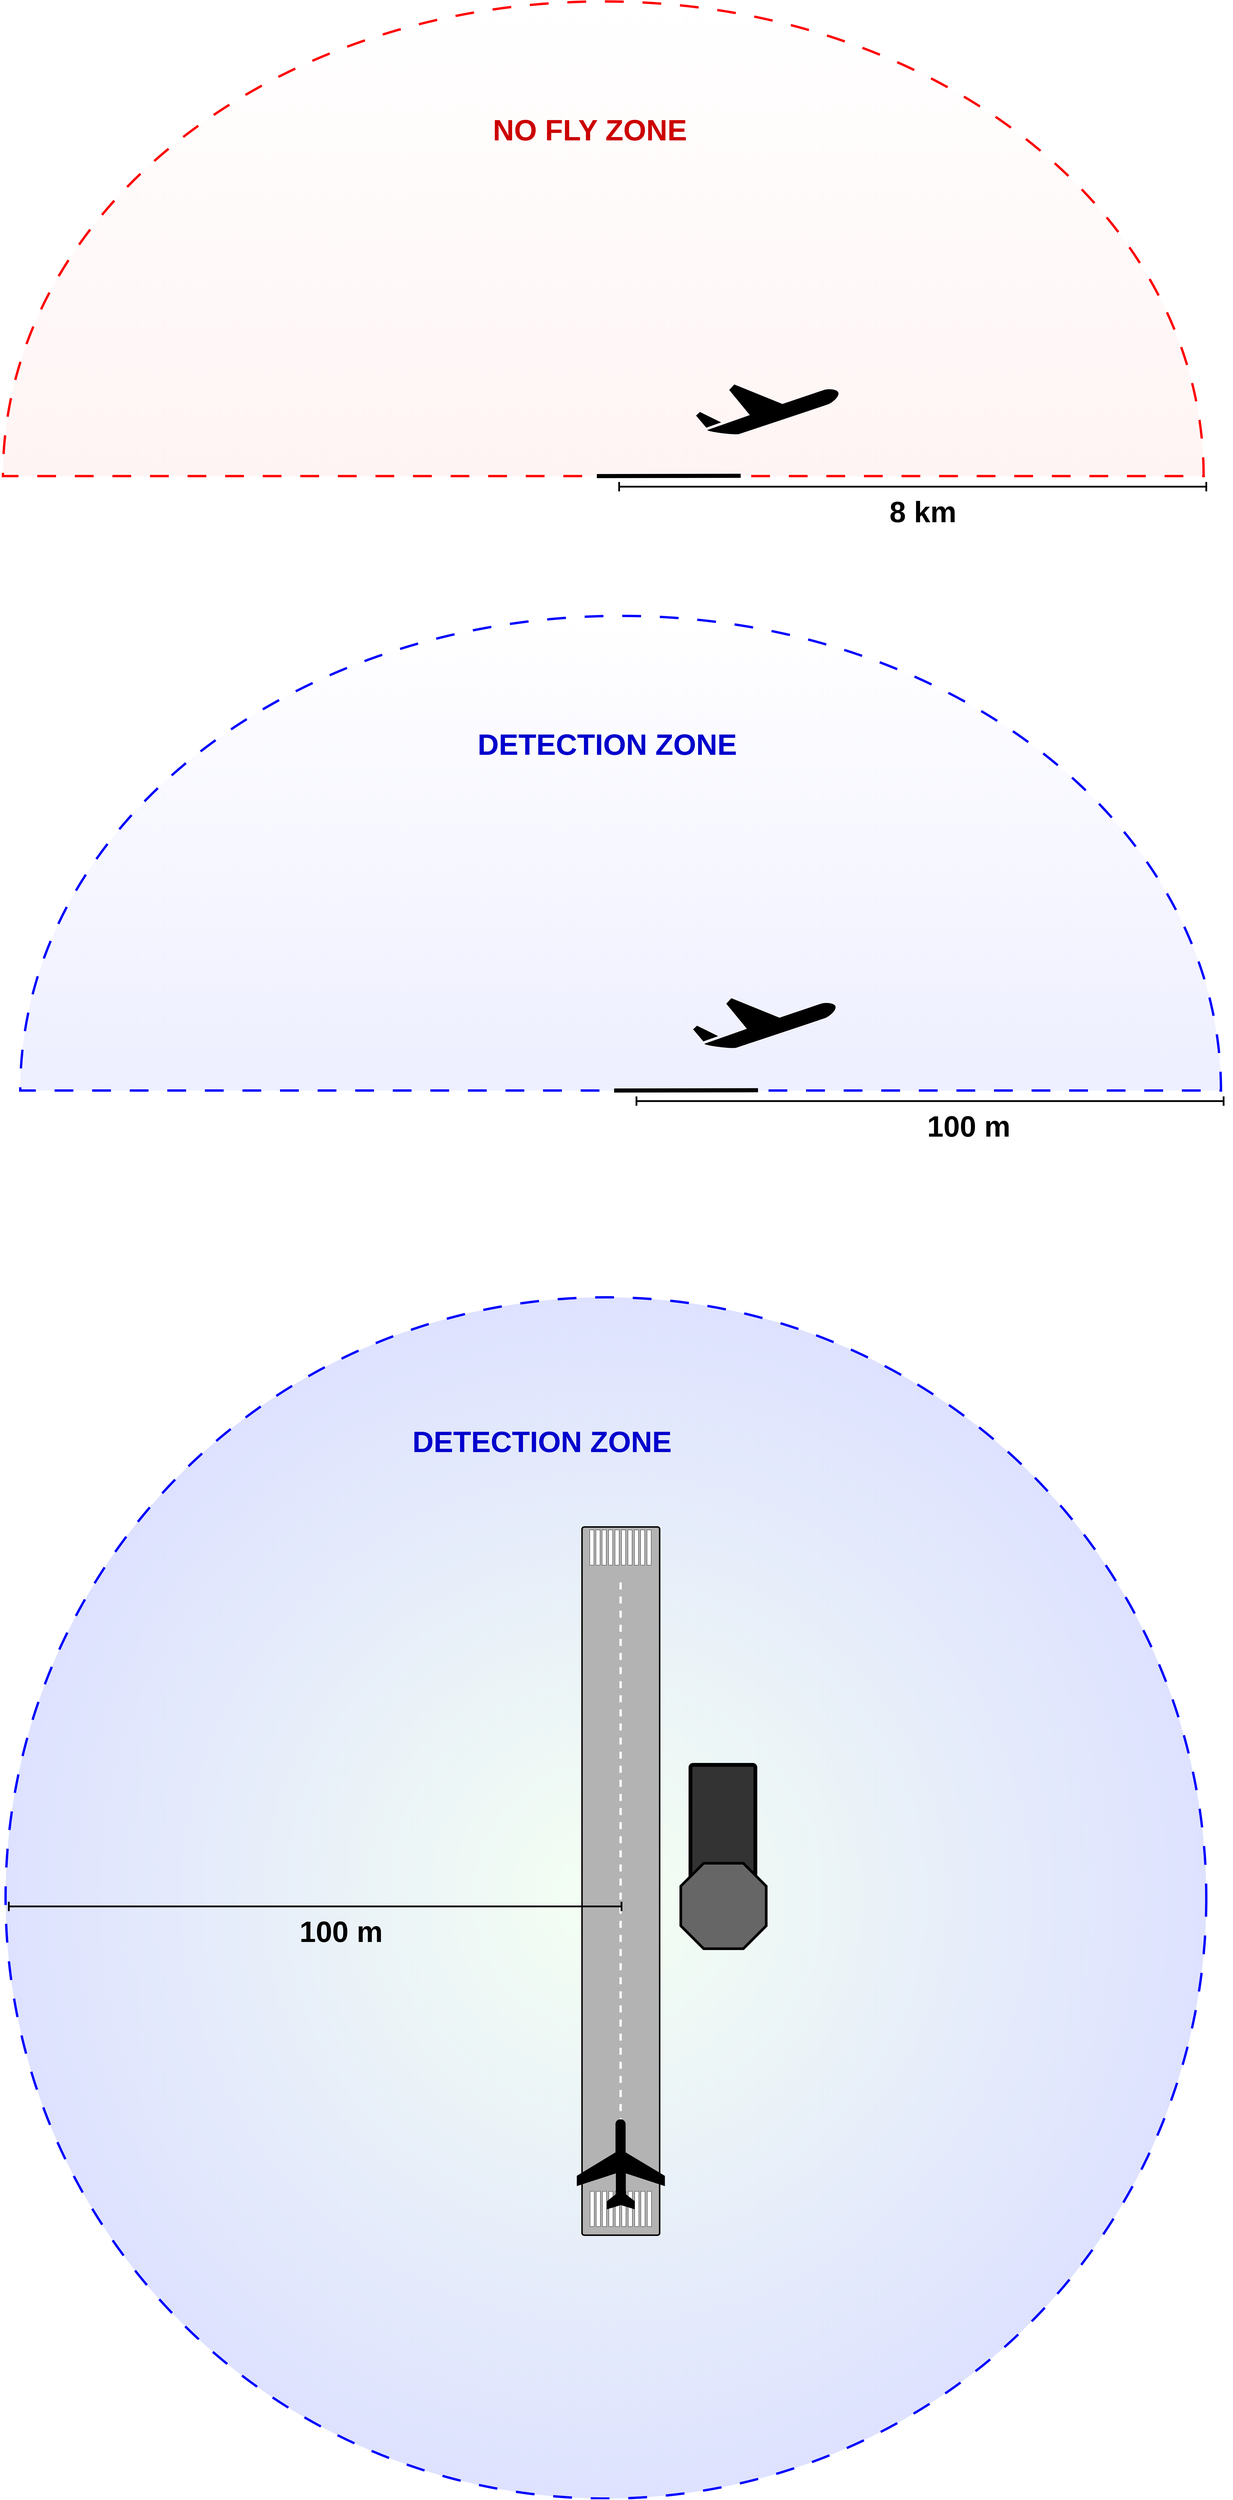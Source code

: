 <mxfile version="26.0.9">
  <diagram name="Page-1" id="xaa7IMA2QeJfSdMatxdD">
    <mxGraphModel dx="8700" dy="5353" grid="0" gridSize="10" guides="1" tooltips="1" connect="1" arrows="1" fold="1" page="1" pageScale="1" pageWidth="850" pageHeight="1100" math="0" shadow="0">
      <root>
        <mxCell id="0" />
        <mxCell id="1" parent="0" />
        <mxCell id="PBFZtd4Mu3zHlJroNkUt-20" value="" style="ellipse;whiteSpace=wrap;html=1;aspect=fixed;gradientColor=#DEE2FF;gradientDirection=radial;fillColor=#F4FFF2;dashed=1;dashPattern=8 8;strokeWidth=8;strokeColor=#0000FF;" vertex="1" parent="1">
          <mxGeometry x="-1380" y="3440" width="4090" height="4090" as="geometry" />
        </mxCell>
        <mxCell id="PBFZtd4Mu3zHlJroNkUt-12" value="" style="verticalLabelPosition=bottom;verticalAlign=top;html=1;shape=mxgraph.basic.half_circle;rotation=-180;fillColor=default;strokeWidth=8;dashed=1;strokeColor=light-dark(#ff0000, #ededed);gradientColor=#FFF4F4;gradientDirection=north;dashPattern=8 8;" vertex="1" parent="1">
          <mxGeometry x="-1389" y="-972" width="4090" height="1616" as="geometry" />
        </mxCell>
        <mxCell id="PBFZtd4Mu3zHlJroNkUt-4" value="" style="shape=image;verticalLabelPosition=bottom;labelBackgroundColor=default;verticalAlign=top;aspect=fixed;imageAspect=0;image=https://cdn-icons-png.freepik.com/512/89/89039.png;" vertex="1" parent="1">
          <mxGeometry x="150" y="160" width="512" height="512" as="geometry" />
        </mxCell>
        <mxCell id="PBFZtd4Mu3zHlJroNkUt-7" value="" style="endArrow=none;html=1;rounded=0;entryX=0.184;entryY=0.675;entryDx=0;entryDy=0;entryPerimeter=0;strokeWidth=14;" edge="1" parent="1">
          <mxGeometry width="50" height="50" relative="1" as="geometry">
            <mxPoint x="634" y="644" as="sourcePoint" />
            <mxPoint x="1124" y="643" as="targetPoint" />
          </mxGeometry>
        </mxCell>
        <mxCell id="PBFZtd4Mu3zHlJroNkUt-11" value="" style="shape=image;verticalLabelPosition=bottom;labelBackgroundColor=default;verticalAlign=top;aspect=fixed;imageAspect=0;image=https://static.thenounproject.com/png/375028-200.png;" vertex="1" parent="1">
          <mxGeometry x="1930" y="-90" width="200" height="200" as="geometry" />
        </mxCell>
        <mxCell id="PBFZtd4Mu3zHlJroNkUt-13" value="" style="endArrow=baseDash;html=1;rounded=0;strokeWidth=6;startArrow=baseDash;startFill=0;endFill=0;endSize=25;startSize=25;" edge="1" parent="1">
          <mxGeometry width="50" height="50" relative="1" as="geometry">
            <mxPoint x="2710" y="680" as="sourcePoint" />
            <mxPoint x="710" y="680" as="targetPoint" />
          </mxGeometry>
        </mxCell>
        <mxCell id="PBFZtd4Mu3zHlJroNkUt-16" value="NO FLY ZONE" style="text;html=1;align=center;verticalAlign=middle;resizable=0;points=[];autosize=1;strokeColor=none;fillColor=none;fontSize=100;fontColor=#CC0000;fontStyle=1" vertex="1" parent="1">
          <mxGeometry x="270" y="-600" width="680" height="130" as="geometry" />
        </mxCell>
        <mxCell id="PBFZtd4Mu3zHlJroNkUt-19" value="8 km" style="text;html=1;align=center;verticalAlign=middle;whiteSpace=wrap;rounded=0;fontSize=100;fontStyle=1" vertex="1" parent="1">
          <mxGeometry x="1630" y="710" width="230" height="110" as="geometry" />
        </mxCell>
        <mxCell id="PBFZtd4Mu3zHlJroNkUt-23" value="" style="verticalLabelPosition=bottom;verticalAlign=top;html=1;shape=mxgraph.basic.half_circle;rotation=-180;fillColor=default;strokeWidth=8;dashed=1;strokeColor=light-dark(#0000FF,#EDEDED);gradientColor=#EEEFFF;gradientDirection=north;dashPattern=8 8;" vertex="1" parent="1">
          <mxGeometry x="-1330" y="1120" width="4090" height="1616" as="geometry" />
        </mxCell>
        <mxCell id="PBFZtd4Mu3zHlJroNkUt-24" value="" style="shape=image;verticalLabelPosition=bottom;labelBackgroundColor=default;verticalAlign=top;aspect=fixed;imageAspect=0;image=https://cdn-icons-png.freepik.com/512/89/89039.png;" vertex="1" parent="1">
          <mxGeometry x="209" y="2252.0" width="512" height="512" as="geometry" />
        </mxCell>
        <mxCell id="PBFZtd4Mu3zHlJroNkUt-26" value="" style="endArrow=none;html=1;rounded=0;entryX=0.184;entryY=0.675;entryDx=0;entryDy=0;entryPerimeter=0;strokeWidth=14;" edge="1" parent="1">
          <mxGeometry width="50" height="50" relative="1" as="geometry">
            <mxPoint x="693" y="2736.0" as="sourcePoint" />
            <mxPoint x="1183" y="2735.0" as="targetPoint" />
          </mxGeometry>
        </mxCell>
        <mxCell id="PBFZtd4Mu3zHlJroNkUt-27" value="" style="shape=image;verticalLabelPosition=bottom;labelBackgroundColor=default;verticalAlign=top;aspect=fixed;imageAspect=0;image=https://static.thenounproject.com/png/375028-200.png;" vertex="1" parent="1">
          <mxGeometry x="1713" y="1950.23" width="200" height="200" as="geometry" />
        </mxCell>
        <mxCell id="PBFZtd4Mu3zHlJroNkUt-28" value="" style="endArrow=baseDash;html=1;rounded=0;strokeWidth=6;startArrow=baseDash;startFill=0;endFill=0;endSize=25;startSize=25;" edge="1" parent="1">
          <mxGeometry width="50" height="50" relative="1" as="geometry">
            <mxPoint x="2769" y="2772.0" as="sourcePoint" />
            <mxPoint x="769" y="2772.0" as="targetPoint" />
          </mxGeometry>
        </mxCell>
        <mxCell id="PBFZtd4Mu3zHlJroNkUt-30" value="DETECTION ZONE" style="text;html=1;align=center;verticalAlign=middle;resizable=0;points=[];autosize=1;strokeColor=none;fillColor=none;fontSize=100;fontColor=#0000CC;fontStyle=1" vertex="1" parent="1">
          <mxGeometry x="214" y="1492" width="910" height="130" as="geometry" />
        </mxCell>
        <mxCell id="PBFZtd4Mu3zHlJroNkUt-33" value="100 m" style="text;html=1;align=center;verticalAlign=middle;whiteSpace=wrap;rounded=0;fontSize=100;fontStyle=1" vertex="1" parent="1">
          <mxGeometry x="1689" y="2802.0" width="424" height="110" as="geometry" />
        </mxCell>
        <mxCell id="PBFZtd4Mu3zHlJroNkUt-40" value="" style="shape=image;verticalLabelPosition=bottom;labelBackgroundColor=default;verticalAlign=top;aspect=fixed;imageAspect=0;image=https://www.pngkey.com/png/full/538-5387356_multicopters-drone-icon-free-download.png;" vertex="1" parent="1">
          <mxGeometry x="1578" y="4215" width="116" height="116" as="geometry" />
        </mxCell>
        <mxCell id="PBFZtd4Mu3zHlJroNkUt-55" value="" style="shape=mxgraph.signs.transportation.airplane_1;html=1;pointerEvents=1;fillColor=#000000;strokeColor=none;verticalLabelPosition=bottom;verticalAlign=top;align=center;" vertex="1" parent="1">
          <mxGeometry x="962" y="2421.63" width="488.6" height="172.74" as="geometry" />
        </mxCell>
        <mxCell id="PBFZtd4Mu3zHlJroNkUt-56" value="" style="shape=mxgraph.signs.transportation.airplane_1;html=1;pointerEvents=1;fillColor=#000000;strokeColor=none;verticalLabelPosition=bottom;verticalAlign=top;align=center;" vertex="1" parent="1">
          <mxGeometry x="972" y="332" width="488.6" height="172.74" as="geometry" />
        </mxCell>
        <mxCell id="PBFZtd4Mu3zHlJroNkUt-46" value="" style="rounded=1;whiteSpace=wrap;html=1;rotation=90;arcSize=3;fillColor=#B3B3B3;strokeWidth=5;" vertex="1" parent="1">
          <mxGeometry x="-489.92" y="5295.46" width="2411.4" height="264.45" as="geometry" />
        </mxCell>
        <mxCell id="PBFZtd4Mu3zHlJroNkUt-62" value="" style="shape=image;verticalLabelPosition=bottom;labelBackgroundColor=default;verticalAlign=top;aspect=fixed;imageAspect=0;image=https://static.thenounproject.com/png/31333-200.png;rotation=90;clipPath=inset(10% 57% 16% 2%);" vertex="1" parent="1">
          <mxGeometry x="1568" y="3971" width="156.797" height="283" as="geometry" />
        </mxCell>
        <mxCell id="PBFZtd4Mu3zHlJroNkUt-48" value="" style="endArrow=none;html=1;rounded=0;strokeColor=#FFFFFF;strokeWidth=8;dashed=1;" edge="1" parent="1">
          <mxGeometry width="50" height="50" relative="1" as="geometry">
            <mxPoint x="715" y="6451" as="sourcePoint" />
            <mxPoint x="715" y="4402" as="targetPoint" />
          </mxGeometry>
        </mxCell>
        <mxCell id="PBFZtd4Mu3zHlJroNkUt-58" value="" style="rounded=1;whiteSpace=wrap;html=1;fillColor=#333333;arcSize=4;strokeWidth=13;" vertex="1" parent="1">
          <mxGeometry x="953" y="5032" width="221" height="492" as="geometry" />
        </mxCell>
        <mxCell id="PBFZtd4Mu3zHlJroNkUt-50" value="" style="whiteSpace=wrap;html=1;shape=mxgraph.basic.octagon2;align=center;verticalAlign=middle;dx=39;fillColor=#666666;strokeColor=#000000;strokeWidth=9;" vertex="1" parent="1">
          <mxGeometry x="920" y="5367" width="291" height="291" as="geometry" />
        </mxCell>
        <mxCell id="PBFZtd4Mu3zHlJroNkUt-65" value="" style="shape=image;verticalLabelPosition=bottom;labelBackgroundColor=default;verticalAlign=top;aspect=fixed;imageAspect=0;image=https://static.thenounproject.com/png/31333-200.png;rotation=-90;clipPath=inset(10% 57% 16% 2%);" vertex="1" parent="1">
          <mxGeometry x="1547" y="4292" width="156.797" height="283" as="geometry" />
        </mxCell>
        <mxCell id="PBFZtd4Mu3zHlJroNkUt-66" value="" style="shape=image;verticalLabelPosition=bottom;labelBackgroundColor=default;verticalAlign=top;aspect=fixed;imageAspect=0;image=https://static.thenounproject.com/png/31333-200.png;rotation=-180;clipPath=inset(10% 57% 16% 2%);" vertex="1" parent="1">
          <mxGeometry x="1732" y="4147" width="156.797" height="283" as="geometry" />
        </mxCell>
        <mxCell id="PBFZtd4Mu3zHlJroNkUt-67" value="" style="shape=image;verticalLabelPosition=bottom;labelBackgroundColor=default;verticalAlign=top;aspect=fixed;imageAspect=0;image=https://static.thenounproject.com/png/31333-200.png;rotation=0;clipPath=inset(10% 57% 16% 2%);" vertex="1" parent="1">
          <mxGeometry x="1385" y="4119" width="156.797" height="283" as="geometry" />
        </mxCell>
        <mxCell id="PBFZtd4Mu3zHlJroNkUt-86" value="" style="group" vertex="1" connectable="0" parent="1">
          <mxGeometry x="610" y="4232" width="209" height="120" as="geometry" />
        </mxCell>
        <mxCell id="PBFZtd4Mu3zHlJroNkUt-68" value="" style="rounded=0;whiteSpace=wrap;html=1;rotation=90;" vertex="1" parent="PBFZtd4Mu3zHlJroNkUt-86">
          <mxGeometry x="-53" y="53" width="120" height="14" as="geometry" />
        </mxCell>
        <mxCell id="PBFZtd4Mu3zHlJroNkUt-69" value="" style="rounded=0;whiteSpace=wrap;html=1;rotation=90;" vertex="1" parent="PBFZtd4Mu3zHlJroNkUt-86">
          <mxGeometry x="-32" y="53" width="120" height="14" as="geometry" />
        </mxCell>
        <mxCell id="PBFZtd4Mu3zHlJroNkUt-75" value="" style="rounded=0;whiteSpace=wrap;html=1;rotation=90;" vertex="1" parent="PBFZtd4Mu3zHlJroNkUt-86">
          <mxGeometry x="-11" y="53" width="120" height="14" as="geometry" />
        </mxCell>
        <mxCell id="PBFZtd4Mu3zHlJroNkUt-76" value="" style="rounded=0;whiteSpace=wrap;html=1;rotation=90;" vertex="1" parent="PBFZtd4Mu3zHlJroNkUt-86">
          <mxGeometry x="11" y="53" width="120" height="14" as="geometry" />
        </mxCell>
        <mxCell id="PBFZtd4Mu3zHlJroNkUt-77" value="" style="rounded=0;whiteSpace=wrap;html=1;rotation=90;" vertex="1" parent="PBFZtd4Mu3zHlJroNkUt-86">
          <mxGeometry x="33" y="53" width="120" height="14" as="geometry" />
        </mxCell>
        <mxCell id="PBFZtd4Mu3zHlJroNkUt-78" value="" style="rounded=0;whiteSpace=wrap;html=1;rotation=90;" vertex="1" parent="PBFZtd4Mu3zHlJroNkUt-86">
          <mxGeometry x="55" y="53" width="120" height="14" as="geometry" />
        </mxCell>
        <mxCell id="PBFZtd4Mu3zHlJroNkUt-79" value="" style="rounded=0;whiteSpace=wrap;html=1;rotation=90;" vertex="1" parent="PBFZtd4Mu3zHlJroNkUt-86">
          <mxGeometry x="77" y="53" width="120" height="14" as="geometry" />
        </mxCell>
        <mxCell id="PBFZtd4Mu3zHlJroNkUt-80" value="" style="rounded=0;whiteSpace=wrap;html=1;rotation=90;" vertex="1" parent="PBFZtd4Mu3zHlJroNkUt-86">
          <mxGeometry x="99" y="53" width="120" height="14" as="geometry" />
        </mxCell>
        <mxCell id="PBFZtd4Mu3zHlJroNkUt-82" value="" style="rounded=0;whiteSpace=wrap;html=1;rotation=90;" vertex="1" parent="PBFZtd4Mu3zHlJroNkUt-86">
          <mxGeometry x="120" y="53" width="120" height="14" as="geometry" />
        </mxCell>
        <mxCell id="PBFZtd4Mu3zHlJroNkUt-83" value="" style="rounded=0;whiteSpace=wrap;html=1;rotation=90;" vertex="1" parent="PBFZtd4Mu3zHlJroNkUt-86">
          <mxGeometry x="142" y="53" width="120" height="14" as="geometry" />
        </mxCell>
        <mxCell id="PBFZtd4Mu3zHlJroNkUt-87" value="" style="group" vertex="1" connectable="0" parent="1">
          <mxGeometry x="611" y="6484" width="209" height="120" as="geometry" />
        </mxCell>
        <mxCell id="PBFZtd4Mu3zHlJroNkUt-88" value="" style="rounded=0;whiteSpace=wrap;html=1;rotation=90;" vertex="1" parent="PBFZtd4Mu3zHlJroNkUt-87">
          <mxGeometry x="-53" y="53" width="120" height="14" as="geometry" />
        </mxCell>
        <mxCell id="PBFZtd4Mu3zHlJroNkUt-89" value="" style="rounded=0;whiteSpace=wrap;html=1;rotation=90;" vertex="1" parent="PBFZtd4Mu3zHlJroNkUt-87">
          <mxGeometry x="-32" y="53" width="120" height="14" as="geometry" />
        </mxCell>
        <mxCell id="PBFZtd4Mu3zHlJroNkUt-90" value="" style="rounded=0;whiteSpace=wrap;html=1;rotation=90;" vertex="1" parent="PBFZtd4Mu3zHlJroNkUt-87">
          <mxGeometry x="-11" y="53" width="120" height="14" as="geometry" />
        </mxCell>
        <mxCell id="PBFZtd4Mu3zHlJroNkUt-91" value="" style="rounded=0;whiteSpace=wrap;html=1;rotation=90;" vertex="1" parent="PBFZtd4Mu3zHlJroNkUt-87">
          <mxGeometry x="11" y="53" width="120" height="14" as="geometry" />
        </mxCell>
        <mxCell id="PBFZtd4Mu3zHlJroNkUt-92" value="" style="rounded=0;whiteSpace=wrap;html=1;rotation=90;" vertex="1" parent="PBFZtd4Mu3zHlJroNkUt-87">
          <mxGeometry x="33" y="53" width="120" height="14" as="geometry" />
        </mxCell>
        <mxCell id="PBFZtd4Mu3zHlJroNkUt-93" value="" style="rounded=0;whiteSpace=wrap;html=1;rotation=90;" vertex="1" parent="PBFZtd4Mu3zHlJroNkUt-87">
          <mxGeometry x="55" y="53" width="120" height="14" as="geometry" />
        </mxCell>
        <mxCell id="PBFZtd4Mu3zHlJroNkUt-94" value="" style="rounded=0;whiteSpace=wrap;html=1;rotation=90;" vertex="1" parent="PBFZtd4Mu3zHlJroNkUt-87">
          <mxGeometry x="77" y="53" width="120" height="14" as="geometry" />
        </mxCell>
        <mxCell id="PBFZtd4Mu3zHlJroNkUt-95" value="" style="rounded=0;whiteSpace=wrap;html=1;rotation=90;" vertex="1" parent="PBFZtd4Mu3zHlJroNkUt-87">
          <mxGeometry x="99" y="53" width="120" height="14" as="geometry" />
        </mxCell>
        <mxCell id="PBFZtd4Mu3zHlJroNkUt-96" value="" style="rounded=0;whiteSpace=wrap;html=1;rotation=90;" vertex="1" parent="PBFZtd4Mu3zHlJroNkUt-87">
          <mxGeometry x="120" y="53" width="120" height="14" as="geometry" />
        </mxCell>
        <mxCell id="PBFZtd4Mu3zHlJroNkUt-97" value="" style="rounded=0;whiteSpace=wrap;html=1;rotation=90;" vertex="1" parent="PBFZtd4Mu3zHlJroNkUt-87">
          <mxGeometry x="142" y="53" width="120" height="14" as="geometry" />
        </mxCell>
        <mxCell id="PBFZtd4Mu3zHlJroNkUt-53" value="" style="shape=mxgraph.signs.transportation.airplane_6;html=1;pointerEvents=1;fillColor=#000000;strokeColor=none;verticalLabelPosition=bottom;verticalAlign=top;align=center;" vertex="1" parent="1">
          <mxGeometry x="565.78" y="6233" width="300" height="312.37" as="geometry" />
        </mxCell>
        <mxCell id="PBFZtd4Mu3zHlJroNkUt-99" value="" style="shape=image;verticalLabelPosition=bottom;labelBackgroundColor=default;verticalAlign=top;aspect=fixed;imageAspect=0;image=https://static.thenounproject.com/png/31333-200.png;rotation=-180;clipPath=inset(10% 57% 16% 2%);" vertex="1" parent="1">
          <mxGeometry x="1908.1" y="1933" width="156.797" height="283" as="geometry" />
        </mxCell>
        <mxCell id="PBFZtd4Mu3zHlJroNkUt-100" value="" style="shape=image;verticalLabelPosition=bottom;labelBackgroundColor=default;verticalAlign=top;aspect=fixed;imageAspect=0;image=https://static.thenounproject.com/png/31333-200.png;rotation=0;clipPath=inset(10% 57% 16% 2%);" vertex="1" parent="1">
          <mxGeometry x="1561.1" y="1905" width="156.797" height="283" as="geometry" />
        </mxCell>
        <mxCell id="PBFZtd4Mu3zHlJroNkUt-101" value="DETECTION ZONE" style="text;html=1;align=center;verticalAlign=middle;resizable=0;points=[];autosize=1;strokeColor=none;fillColor=none;fontSize=100;fontColor=#0000CC;fontStyle=1" vertex="1" parent="1">
          <mxGeometry x="-8" y="3866" width="910" height="130" as="geometry" />
        </mxCell>
        <mxCell id="PBFZtd4Mu3zHlJroNkUt-102" value="" style="shape=image;verticalLabelPosition=bottom;labelBackgroundColor=default;verticalAlign=top;aspect=fixed;imageAspect=0;image=https://static.thenounproject.com/png/31333-200.png;rotation=-180;clipPath=inset(10% 57% 16% 2%);" vertex="1" parent="1">
          <mxGeometry x="2121" y="-110" width="156.797" height="283" as="geometry" />
        </mxCell>
        <mxCell id="PBFZtd4Mu3zHlJroNkUt-103" value="" style="shape=image;verticalLabelPosition=bottom;labelBackgroundColor=default;verticalAlign=top;aspect=fixed;imageAspect=0;image=https://static.thenounproject.com/png/31333-200.png;rotation=0;clipPath=inset(10% 57% 16% 2%);" vertex="1" parent="1">
          <mxGeometry x="1774" y="-138" width="156.797" height="283" as="geometry" />
        </mxCell>
        <mxCell id="PBFZtd4Mu3zHlJroNkUt-104" value="" style="endArrow=baseDash;html=1;rounded=0;strokeWidth=6;startArrow=baseDash;startFill=0;endFill=0;endSize=25;startSize=25;" edge="1" parent="1">
          <mxGeometry width="50" height="50" relative="1" as="geometry">
            <mxPoint x="718" y="5514" as="sourcePoint" />
            <mxPoint x="-1369" y="5514" as="targetPoint" />
          </mxGeometry>
        </mxCell>
        <mxCell id="PBFZtd4Mu3zHlJroNkUt-105" value="100 m" style="text;html=1;align=center;verticalAlign=middle;whiteSpace=wrap;rounded=0;fontSize=100;fontStyle=1" vertex="1" parent="1">
          <mxGeometry x="-449" y="5544" width="424" height="110" as="geometry" />
        </mxCell>
      </root>
    </mxGraphModel>
  </diagram>
</mxfile>
